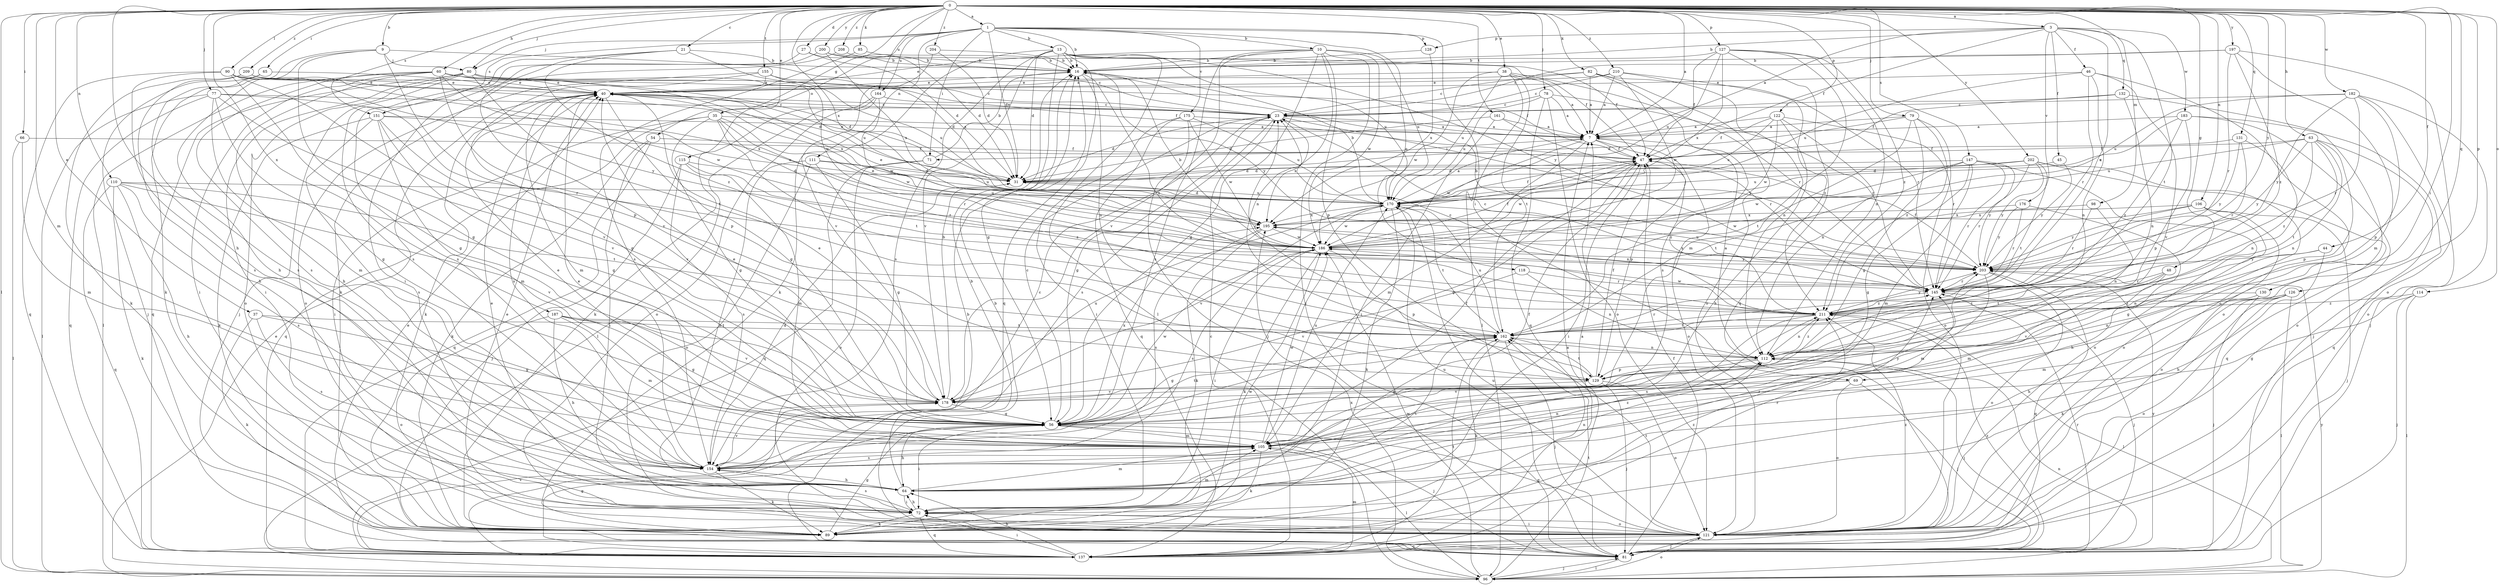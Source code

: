 strict digraph  {
0;
1;
3;
7;
9;
10;
13;
16;
21;
23;
27;
31;
35;
37;
38;
40;
44;
45;
46;
47;
48;
54;
56;
60;
63;
64;
65;
66;
69;
71;
72;
77;
78;
79;
80;
81;
82;
85;
89;
90;
96;
98;
105;
106;
110;
111;
112;
114;
115;
118;
121;
122;
126;
127;
128;
129;
130;
131;
132;
137;
145;
147;
151;
154;
155;
161;
162;
164;
170;
175;
176;
178;
182;
183;
186;
187;
195;
197;
200;
202;
203;
204;
208;
209;
210;
211;
0 -> 1  [label=a];
0 -> 3  [label=a];
0 -> 7  [label=a];
0 -> 9  [label=b];
0 -> 21  [label=c];
0 -> 27  [label=d];
0 -> 35  [label=e];
0 -> 37  [label=e];
0 -> 38  [label=e];
0 -> 44  [label=f];
0 -> 48  [label=g];
0 -> 54  [label=g];
0 -> 60  [label=h];
0 -> 63  [label=h];
0 -> 64  [label=h];
0 -> 65  [label=i];
0 -> 66  [label=i];
0 -> 69  [label=i];
0 -> 77  [label=j];
0 -> 78  [label=j];
0 -> 79  [label=j];
0 -> 80  [label=j];
0 -> 82  [label=k];
0 -> 85  [label=k];
0 -> 90  [label=l];
0 -> 96  [label=l];
0 -> 98  [label=m];
0 -> 105  [label=m];
0 -> 106  [label=n];
0 -> 110  [label=n];
0 -> 114  [label=o];
0 -> 122  [label=p];
0 -> 126  [label=p];
0 -> 127  [label=p];
0 -> 130  [label=q];
0 -> 131  [label=q];
0 -> 147  [label=s];
0 -> 151  [label=s];
0 -> 155  [label=t];
0 -> 161  [label=t];
0 -> 164  [label=u];
0 -> 182  [label=w];
0 -> 187  [label=x];
0 -> 195  [label=x];
0 -> 197  [label=y];
0 -> 200  [label=y];
0 -> 202  [label=y];
0 -> 203  [label=y];
0 -> 204  [label=z];
0 -> 208  [label=z];
0 -> 209  [label=z];
0 -> 210  [label=z];
1 -> 10  [label=b];
1 -> 13  [label=b];
1 -> 16  [label=b];
1 -> 31  [label=d];
1 -> 69  [label=i];
1 -> 71  [label=i];
1 -> 80  [label=j];
1 -> 111  [label=n];
1 -> 115  [label=o];
1 -> 118  [label=o];
1 -> 128  [label=p];
1 -> 151  [label=s];
1 -> 164  [label=u];
1 -> 175  [label=v];
3 -> 7  [label=a];
3 -> 16  [label=b];
3 -> 45  [label=f];
3 -> 46  [label=f];
3 -> 47  [label=f];
3 -> 128  [label=p];
3 -> 132  [label=q];
3 -> 145  [label=r];
3 -> 162  [label=t];
3 -> 176  [label=v];
3 -> 183  [label=w];
7 -> 47  [label=f];
7 -> 71  [label=i];
7 -> 105  [label=m];
7 -> 121  [label=o];
7 -> 129  [label=p];
7 -> 186  [label=w];
9 -> 23  [label=c];
9 -> 56  [label=g];
9 -> 64  [label=h];
9 -> 80  [label=j];
9 -> 89  [label=k];
9 -> 129  [label=p];
10 -> 16  [label=b];
10 -> 40  [label=e];
10 -> 56  [label=g];
10 -> 81  [label=j];
10 -> 112  [label=n];
10 -> 129  [label=p];
10 -> 154  [label=s];
10 -> 170  [label=u];
10 -> 178  [label=v];
10 -> 186  [label=w];
13 -> 16  [label=b];
13 -> 31  [label=d];
13 -> 47  [label=f];
13 -> 56  [label=g];
13 -> 89  [label=k];
13 -> 96  [label=l];
13 -> 137  [label=q];
13 -> 154  [label=s];
13 -> 170  [label=u];
13 -> 178  [label=v];
13 -> 203  [label=y];
16 -> 40  [label=e];
16 -> 112  [label=n];
16 -> 203  [label=y];
16 -> 211  [label=z];
21 -> 16  [label=b];
21 -> 154  [label=s];
21 -> 178  [label=v];
21 -> 186  [label=w];
21 -> 211  [label=z];
23 -> 7  [label=a];
23 -> 31  [label=d];
23 -> 40  [label=e];
23 -> 56  [label=g];
23 -> 154  [label=s];
23 -> 195  [label=x];
23 -> 203  [label=y];
27 -> 16  [label=b];
27 -> 31  [label=d];
27 -> 154  [label=s];
31 -> 170  [label=u];
35 -> 7  [label=a];
35 -> 56  [label=g];
35 -> 72  [label=i];
35 -> 137  [label=q];
35 -> 145  [label=r];
35 -> 162  [label=t];
35 -> 186  [label=w];
35 -> 211  [label=z];
37 -> 56  [label=g];
37 -> 89  [label=k];
37 -> 154  [label=s];
37 -> 162  [label=t];
38 -> 7  [label=a];
38 -> 40  [label=e];
38 -> 96  [label=l];
38 -> 145  [label=r];
38 -> 162  [label=t];
38 -> 170  [label=u];
38 -> 186  [label=w];
40 -> 23  [label=c];
40 -> 56  [label=g];
40 -> 89  [label=k];
40 -> 105  [label=m];
40 -> 154  [label=s];
44 -> 64  [label=h];
44 -> 112  [label=n];
44 -> 203  [label=y];
45 -> 31  [label=d];
45 -> 203  [label=y];
46 -> 40  [label=e];
46 -> 112  [label=n];
46 -> 121  [label=o];
46 -> 145  [label=r];
46 -> 170  [label=u];
46 -> 178  [label=v];
47 -> 31  [label=d];
47 -> 56  [label=g];
47 -> 72  [label=i];
47 -> 186  [label=w];
47 -> 211  [label=z];
48 -> 105  [label=m];
48 -> 145  [label=r];
48 -> 162  [label=t];
48 -> 178  [label=v];
54 -> 47  [label=f];
54 -> 72  [label=i];
54 -> 89  [label=k];
54 -> 137  [label=q];
56 -> 23  [label=c];
56 -> 40  [label=e];
56 -> 64  [label=h];
56 -> 72  [label=i];
56 -> 81  [label=j];
56 -> 105  [label=m];
56 -> 162  [label=t];
56 -> 186  [label=w];
56 -> 195  [label=x];
60 -> 23  [label=c];
60 -> 31  [label=d];
60 -> 40  [label=e];
60 -> 64  [label=h];
60 -> 72  [label=i];
60 -> 96  [label=l];
60 -> 129  [label=p];
60 -> 154  [label=s];
60 -> 186  [label=w];
63 -> 47  [label=f];
63 -> 112  [label=n];
63 -> 129  [label=p];
63 -> 137  [label=q];
63 -> 162  [label=t];
63 -> 170  [label=u];
63 -> 203  [label=y];
63 -> 211  [label=z];
64 -> 16  [label=b];
64 -> 72  [label=i];
64 -> 105  [label=m];
64 -> 112  [label=n];
64 -> 145  [label=r];
64 -> 162  [label=t];
64 -> 211  [label=z];
65 -> 40  [label=e];
65 -> 81  [label=j];
65 -> 154  [label=s];
66 -> 47  [label=f];
66 -> 96  [label=l];
66 -> 105  [label=m];
69 -> 81  [label=j];
69 -> 121  [label=o];
69 -> 178  [label=v];
71 -> 16  [label=b];
71 -> 40  [label=e];
71 -> 121  [label=o];
71 -> 137  [label=q];
72 -> 40  [label=e];
72 -> 64  [label=h];
72 -> 89  [label=k];
72 -> 105  [label=m];
72 -> 121  [label=o];
72 -> 137  [label=q];
72 -> 145  [label=r];
72 -> 154  [label=s];
77 -> 23  [label=c];
77 -> 56  [label=g];
77 -> 96  [label=l];
77 -> 105  [label=m];
77 -> 137  [label=q];
77 -> 145  [label=r];
77 -> 178  [label=v];
78 -> 7  [label=a];
78 -> 23  [label=c];
78 -> 121  [label=o];
78 -> 137  [label=q];
78 -> 145  [label=r];
78 -> 170  [label=u];
79 -> 7  [label=a];
79 -> 31  [label=d];
79 -> 56  [label=g];
79 -> 121  [label=o];
79 -> 162  [label=t];
79 -> 211  [label=z];
80 -> 31  [label=d];
80 -> 40  [label=e];
80 -> 72  [label=i];
80 -> 81  [label=j];
80 -> 121  [label=o];
80 -> 137  [label=q];
80 -> 162  [label=t];
80 -> 170  [label=u];
80 -> 195  [label=x];
81 -> 16  [label=b];
81 -> 40  [label=e];
81 -> 47  [label=f];
81 -> 96  [label=l];
81 -> 145  [label=r];
81 -> 170  [label=u];
81 -> 203  [label=y];
81 -> 211  [label=z];
82 -> 7  [label=a];
82 -> 23  [label=c];
82 -> 40  [label=e];
82 -> 121  [label=o];
82 -> 145  [label=r];
82 -> 154  [label=s];
85 -> 16  [label=b];
85 -> 154  [label=s];
89 -> 7  [label=a];
89 -> 56  [label=g];
89 -> 186  [label=w];
89 -> 211  [label=z];
90 -> 40  [label=e];
90 -> 47  [label=f];
90 -> 56  [label=g];
90 -> 137  [label=q];
90 -> 154  [label=s];
90 -> 178  [label=v];
90 -> 203  [label=y];
96 -> 40  [label=e];
96 -> 81  [label=j];
96 -> 112  [label=n];
96 -> 121  [label=o];
96 -> 162  [label=t];
96 -> 186  [label=w];
96 -> 195  [label=x];
96 -> 203  [label=y];
98 -> 112  [label=n];
98 -> 145  [label=r];
98 -> 195  [label=x];
105 -> 40  [label=e];
105 -> 47  [label=f];
105 -> 89  [label=k];
105 -> 96  [label=l];
105 -> 154  [label=s];
105 -> 170  [label=u];
105 -> 186  [label=w];
105 -> 203  [label=y];
106 -> 56  [label=g];
106 -> 81  [label=j];
106 -> 121  [label=o];
106 -> 186  [label=w];
106 -> 195  [label=x];
106 -> 203  [label=y];
110 -> 64  [label=h];
110 -> 89  [label=k];
110 -> 137  [label=q];
110 -> 154  [label=s];
110 -> 162  [label=t];
110 -> 170  [label=u];
110 -> 178  [label=v];
111 -> 31  [label=d];
111 -> 56  [label=g];
111 -> 64  [label=h];
111 -> 121  [label=o];
111 -> 170  [label=u];
112 -> 7  [label=a];
112 -> 56  [label=g];
112 -> 81  [label=j];
112 -> 129  [label=p];
112 -> 211  [label=z];
114 -> 56  [label=g];
114 -> 81  [label=j];
114 -> 96  [label=l];
114 -> 211  [label=z];
115 -> 31  [label=d];
115 -> 81  [label=j];
115 -> 105  [label=m];
115 -> 154  [label=s];
115 -> 211  [label=z];
118 -> 112  [label=n];
118 -> 145  [label=r];
118 -> 178  [label=v];
121 -> 16  [label=b];
121 -> 40  [label=e];
121 -> 56  [label=g];
121 -> 72  [label=i];
121 -> 81  [label=j];
121 -> 137  [label=q];
121 -> 162  [label=t];
121 -> 170  [label=u];
121 -> 211  [label=z];
122 -> 7  [label=a];
122 -> 47  [label=f];
122 -> 64  [label=h];
122 -> 112  [label=n];
122 -> 145  [label=r];
122 -> 170  [label=u];
122 -> 186  [label=w];
126 -> 64  [label=h];
126 -> 89  [label=k];
126 -> 96  [label=l];
126 -> 112  [label=n];
126 -> 121  [label=o];
126 -> 211  [label=z];
127 -> 16  [label=b];
127 -> 47  [label=f];
127 -> 105  [label=m];
127 -> 112  [label=n];
127 -> 137  [label=q];
127 -> 170  [label=u];
127 -> 195  [label=x];
127 -> 211  [label=z];
128 -> 16  [label=b];
128 -> 195  [label=x];
129 -> 47  [label=f];
129 -> 81  [label=j];
129 -> 121  [label=o];
129 -> 162  [label=t];
129 -> 178  [label=v];
130 -> 81  [label=j];
130 -> 105  [label=m];
130 -> 211  [label=z];
131 -> 47  [label=f];
131 -> 112  [label=n];
131 -> 145  [label=r];
131 -> 203  [label=y];
132 -> 23  [label=c];
132 -> 47  [label=f];
132 -> 112  [label=n];
132 -> 121  [label=o];
137 -> 7  [label=a];
137 -> 23  [label=c];
137 -> 56  [label=g];
137 -> 64  [label=h];
137 -> 72  [label=i];
137 -> 105  [label=m];
137 -> 162  [label=t];
137 -> 178  [label=v];
145 -> 23  [label=c];
145 -> 81  [label=j];
145 -> 195  [label=x];
145 -> 211  [label=z];
147 -> 31  [label=d];
147 -> 56  [label=g];
147 -> 105  [label=m];
147 -> 121  [label=o];
147 -> 145  [label=r];
147 -> 162  [label=t];
147 -> 186  [label=w];
147 -> 203  [label=y];
151 -> 7  [label=a];
151 -> 56  [label=g];
151 -> 89  [label=k];
151 -> 105  [label=m];
151 -> 154  [label=s];
151 -> 170  [label=u];
151 -> 178  [label=v];
154 -> 23  [label=c];
154 -> 31  [label=d];
154 -> 40  [label=e];
154 -> 47  [label=f];
154 -> 64  [label=h];
154 -> 89  [label=k];
154 -> 112  [label=n];
154 -> 178  [label=v];
155 -> 40  [label=e];
155 -> 47  [label=f];
155 -> 56  [label=g];
155 -> 121  [label=o];
155 -> 170  [label=u];
161 -> 7  [label=a];
161 -> 31  [label=d];
161 -> 72  [label=i];
161 -> 145  [label=r];
162 -> 23  [label=c];
162 -> 56  [label=g];
162 -> 81  [label=j];
162 -> 89  [label=k];
162 -> 112  [label=n];
162 -> 145  [label=r];
162 -> 170  [label=u];
164 -> 23  [label=c];
164 -> 89  [label=k];
164 -> 96  [label=l];
164 -> 121  [label=o];
164 -> 186  [label=w];
170 -> 7  [label=a];
170 -> 16  [label=b];
170 -> 31  [label=d];
170 -> 47  [label=f];
170 -> 89  [label=k];
170 -> 162  [label=t];
170 -> 178  [label=v];
170 -> 186  [label=w];
170 -> 195  [label=x];
175 -> 7  [label=a];
175 -> 72  [label=i];
175 -> 81  [label=j];
175 -> 137  [label=q];
175 -> 170  [label=u];
175 -> 186  [label=w];
176 -> 64  [label=h];
176 -> 145  [label=r];
176 -> 195  [label=x];
176 -> 203  [label=y];
178 -> 16  [label=b];
178 -> 40  [label=e];
178 -> 56  [label=g];
178 -> 170  [label=u];
182 -> 23  [label=c];
182 -> 81  [label=j];
182 -> 121  [label=o];
182 -> 129  [label=p];
182 -> 145  [label=r];
182 -> 170  [label=u];
182 -> 203  [label=y];
183 -> 7  [label=a];
183 -> 81  [label=j];
183 -> 121  [label=o];
183 -> 129  [label=p];
183 -> 170  [label=u];
183 -> 211  [label=z];
186 -> 16  [label=b];
186 -> 40  [label=e];
186 -> 47  [label=f];
186 -> 72  [label=i];
186 -> 89  [label=k];
186 -> 129  [label=p];
186 -> 154  [label=s];
186 -> 203  [label=y];
187 -> 56  [label=g];
187 -> 64  [label=h];
187 -> 105  [label=m];
187 -> 121  [label=o];
187 -> 162  [label=t];
187 -> 178  [label=v];
195 -> 40  [label=e];
195 -> 89  [label=k];
195 -> 154  [label=s];
195 -> 186  [label=w];
197 -> 16  [label=b];
197 -> 23  [label=c];
197 -> 105  [label=m];
197 -> 121  [label=o];
197 -> 145  [label=r];
197 -> 211  [label=z];
200 -> 16  [label=b];
200 -> 31  [label=d];
200 -> 47  [label=f];
200 -> 72  [label=i];
200 -> 195  [label=x];
202 -> 31  [label=d];
202 -> 121  [label=o];
202 -> 137  [label=q];
202 -> 145  [label=r];
202 -> 162  [label=t];
202 -> 170  [label=u];
202 -> 203  [label=y];
203 -> 16  [label=b];
203 -> 47  [label=f];
203 -> 105  [label=m];
203 -> 121  [label=o];
203 -> 137  [label=q];
203 -> 145  [label=r];
203 -> 170  [label=u];
203 -> 195  [label=x];
204 -> 16  [label=b];
204 -> 31  [label=d];
204 -> 178  [label=v];
208 -> 16  [label=b];
208 -> 89  [label=k];
209 -> 31  [label=d];
209 -> 40  [label=e];
209 -> 64  [label=h];
209 -> 89  [label=k];
209 -> 195  [label=x];
210 -> 7  [label=a];
210 -> 23  [label=c];
210 -> 40  [label=e];
210 -> 112  [label=n];
210 -> 186  [label=w];
210 -> 211  [label=z];
211 -> 23  [label=c];
211 -> 96  [label=l];
211 -> 112  [label=n];
211 -> 154  [label=s];
211 -> 162  [label=t];
211 -> 186  [label=w];
211 -> 203  [label=y];
}
